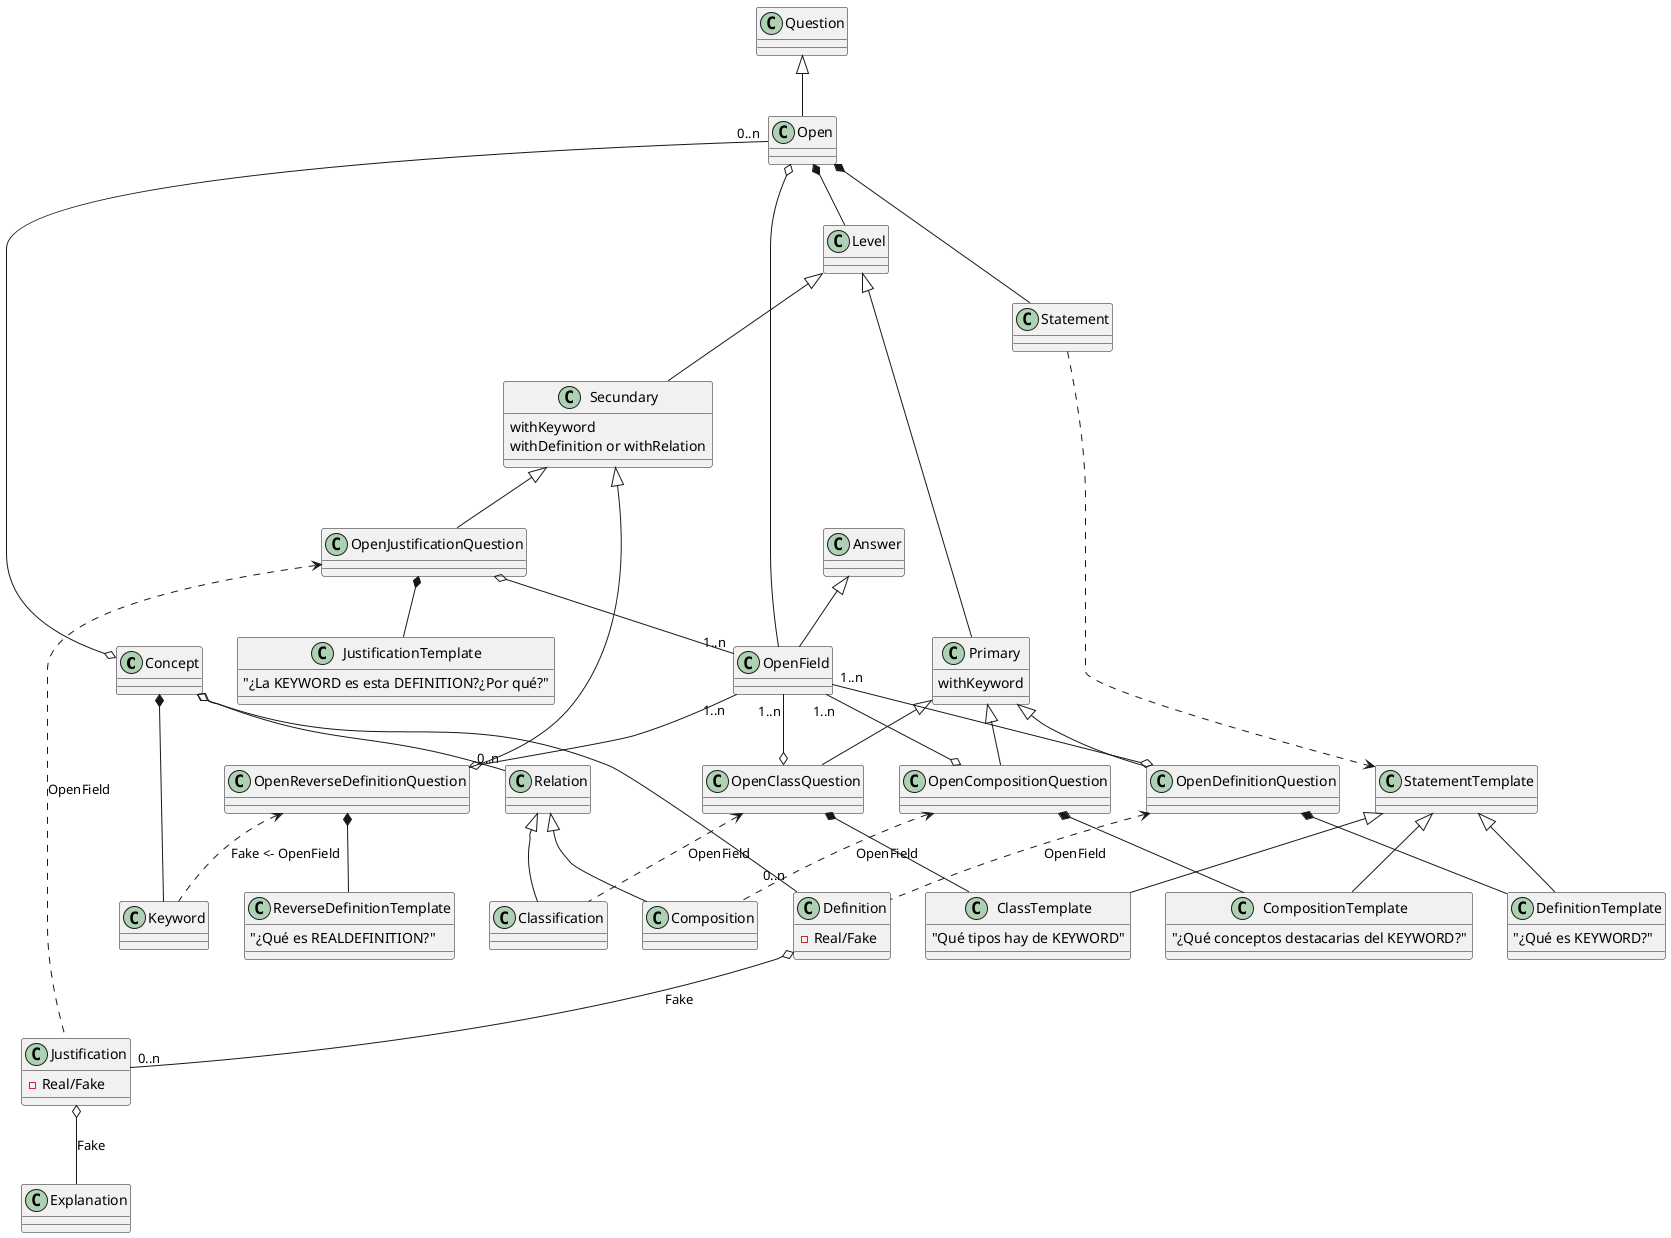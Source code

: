 @startuml ConceptDomainDetail

class Concept

class Keyword

class Definition {
    -Real/Fake
}

class Justification {
    -Real/Fake
}

class Explanation

class Relation

class Classification

class Composition

class Level

class Primary {
    withKeyword
}

class Secundary {
    withKeyword
    withDefinition or withRelation
}

class OpenDefinitionQuestion

class OpenClassQuestion

class OpenCompositionQuestion

class OpenReverseDefinitionQuestion

class OpenJustificationQuestion

class Question

class Open

class Statement

class StatementTemplate


class DefinitionTemplate {
    "¿Qué es KEYWORD?"
}

class ClassTemplate {
    "Qué tipos hay de KEYWORD"
}

class CompositionTemplate {
    "¿Qué conceptos destacarias del KEYWORD?"
}

class JustificationTemplate {
    "¿La KEYWORD es esta DEFINITION?¿Por qué?"
}

class ReverseDefinitionTemplate {
    "¿Qué es REALDEFINITION?"
}

class Answer

class OpenField

Question <|-- Open
Open "0..n" -o Concept
Answer <|-- OpenField
Open o-- OpenField
Open *-- Level
Open *-- Statement
Statement ..> StatementTemplate

Concept *-- Keyword
Concept o--"0..n" Definition
Definition o-- "0..n" Justification:Fake
Justification o-- Explanation:Fake

Concept o-- "0..n" Relation
Relation <|-- Classification
Relation <|-- Composition
'Relation -->"1..m" Concept

Level <|-- Primary
Level <|-- Secundary

StatementTemplate <|-- DefinitionTemplate
StatementTemplate <|-- ClassTemplate
StatementTemplate <|-- CompositionTemplate

Primary <|-- OpenDefinitionQuestion
OpenDefinitionQuestion *-- DefinitionTemplate
OpenField "1..n" --o OpenDefinitionQuestion
OpenDefinitionQuestion <.. Definition: OpenField

Primary <|-- OpenClassQuestion
OpenClassQuestion *-- ClassTemplate
OpenField "1..n"--o OpenClassQuestion
OpenClassQuestion <.. Classification :OpenField

Primary <|-- OpenCompositionQuestion
OpenCompositionQuestion *-- CompositionTemplate
OpenField "1..n"--o OpenCompositionQuestion
OpenCompositionQuestion <.. Composition :OpenField

Secundary <|-- OpenReverseDefinitionQuestion
OpenReverseDefinitionQuestion *-- ReverseDefinitionTemplate
OpenField "1..n" --o OpenReverseDefinitionQuestion
OpenReverseDefinitionQuestion <.. Keyword :Fake <- OpenField

Secundary <|-- OpenJustificationQuestion
OpenJustificationQuestion *-- JustificationTemplate
OpenJustificationQuestion o--"1..n" OpenField
OpenJustificationQuestion <.. Justification :OpenField

@enduml
'class Tertiary {
    '    withKeyword
    '    withDefinition
    '   withJustification
    '
}

'MultipleChoiceTertiaryX:
'"Es cierto que la CLAVE no es FAKEDEFINITION porque FAKEJUSTIFICACION"
'    + 1 correct answer:
'"No porque la justificación es falsa"
'   + 3 incorrect answer:
'"Sí, por FAKEJUSTIFICATION"...









